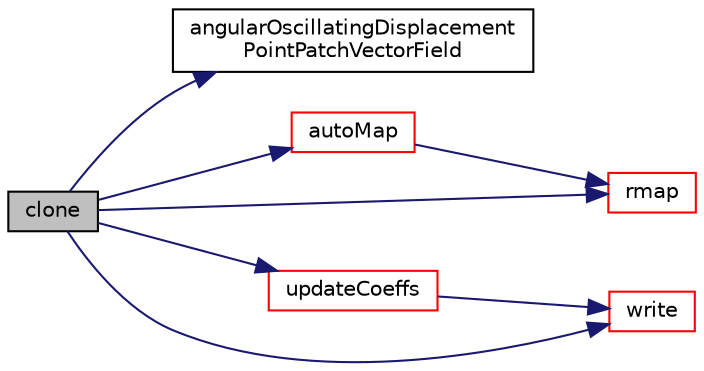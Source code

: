digraph "clone"
{
  bgcolor="transparent";
  edge [fontname="Helvetica",fontsize="10",labelfontname="Helvetica",labelfontsize="10"];
  node [fontname="Helvetica",fontsize="10",shape=record];
  rankdir="LR";
  Node24 [label="clone",height=0.2,width=0.4,color="black", fillcolor="grey75", style="filled", fontcolor="black"];
  Node24 -> Node25 [color="midnightblue",fontsize="10",style="solid",fontname="Helvetica"];
  Node25 [label="angularOscillatingDisplacement\lPointPatchVectorField",height=0.2,width=0.4,color="black",URL="$a24517.html#a1501352582debab88474342ddc0574ad",tooltip="Construct from patch and internal field. "];
  Node24 -> Node26 [color="midnightblue",fontsize="10",style="solid",fontname="Helvetica"];
  Node26 [label="autoMap",height=0.2,width=0.4,color="red",URL="$a24517.html#a29ce2a7cdc96cffba66b33b9ab1355a4",tooltip="Map (and resize as needed) from self given a mapping object. "];
  Node26 -> Node28 [color="midnightblue",fontsize="10",style="solid",fontname="Helvetica"];
  Node28 [label="rmap",height=0.2,width=0.4,color="red",URL="$a24517.html#aab3d2f411d5ceff80ad8f9839885b8cc",tooltip="Reverse map the given pointPatchField onto this pointPatchField. "];
  Node24 -> Node28 [color="midnightblue",fontsize="10",style="solid",fontname="Helvetica"];
  Node24 -> Node30 [color="midnightblue",fontsize="10",style="solid",fontname="Helvetica"];
  Node30 [label="updateCoeffs",height=0.2,width=0.4,color="red",URL="$a24517.html#a7e24eafac629d3733181cd942d4c902f",tooltip="Update the coefficients associated with the patch field. "];
  Node30 -> Node43 [color="midnightblue",fontsize="10",style="solid",fontname="Helvetica"];
  Node43 [label="write",height=0.2,width=0.4,color="red",URL="$a24517.html#a293fdfec8bdfbd5c3913ab4c9f3454ff",tooltip="Write. "];
  Node24 -> Node43 [color="midnightblue",fontsize="10",style="solid",fontname="Helvetica"];
}
